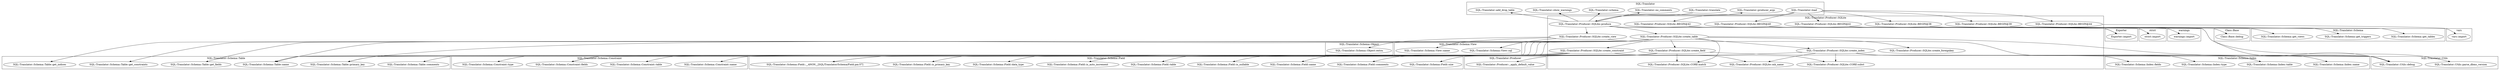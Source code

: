 digraph {
graph [overlap=false]
subgraph cluster_SQL_Translator {
	label="SQL::Translator";
	"SQL::Translator::producer_args";
	"SQL::Translator::load";
	"SQL::Translator::translate";
	"SQL::Translator::no_comments";
	"SQL::Translator::schema";
	"SQL::Translator::show_warnings";
	"SQL::Translator::add_drop_table";
}
subgraph cluster_SQL_Translator_Utils {
	label="SQL::Translator::Utils";
	"SQL::Translator::Utils::debug";
	"SQL::Translator::Utils::parse_dbms_version";
}
subgraph cluster_SQL_Translator_Schema_Constraint {
	label="SQL::Translator::Schema::Constraint";
	"SQL::Translator::Schema::Constraint::type";
	"SQL::Translator::Schema::Constraint::fields";
	"SQL::Translator::Schema::Constraint::name";
	"SQL::Translator::Schema::Constraint::table";
}
subgraph cluster_Exporter {
	label="Exporter";
	"Exporter::import";
}
subgraph cluster_SQL_Translator_Schema_Field {
	label="SQL::Translator::Schema::Field";
	"SQL::Translator::Schema::Field::is_nullable";
	"SQL::Translator::Schema::Field::table";
	"SQL::Translator::Schema::Field::is_auto_increment";
	"SQL::Translator::Schema::Field::data_type";
	"SQL::Translator::Schema::Field::is_primary_key";
	"SQL::Translator::Schema::Field::size";
	"SQL::Translator::Schema::Field::comments";
	"SQL::Translator::Schema::Field::__ANON__[SQL/Translator/Schema/Field.pm:57]";
	"SQL::Translator::Schema::Field::name";
}
subgraph cluster_SQL_Translator_Producer {
	label="SQL::Translator::Producer";
	"SQL::Translator::Producer::_apply_default_value";
}
subgraph cluster_warnings {
	label="warnings";
	"warnings::import";
}
subgraph cluster_SQL_Translator_Schema_Object {
	label="SQL::Translator::Schema::Object";
	"SQL::Translator::Schema::Object::extra";
}
subgraph cluster_vars {
	label="vars";
	"vars::import";
}
subgraph cluster_Class_Base {
	label="Class::Base";
	"Class::Base::debug";
}
subgraph cluster_SQL_Translator_Schema_View {
	label="SQL::Translator::Schema::View";
	"SQL::Translator::Schema::View::sql";
	"SQL::Translator::Schema::View::name";
}
subgraph cluster_SQL_Translator_Schema {
	label="SQL::Translator::Schema";
	"SQL::Translator::Schema::get_tables";
	"SQL::Translator::Schema::get_triggers";
	"SQL::Translator::Schema::get_views";
}
subgraph cluster_strict {
	label="strict";
	"strict::import";
}
subgraph cluster_SQL_Translator_Schema_Table {
	label="SQL::Translator::Schema::Table";
	"SQL::Translator::Schema::Table::get_indices";
	"SQL::Translator::Schema::Table::get_constraints";
	"SQL::Translator::Schema::Table::name";
	"SQL::Translator::Schema::Table::comments";
	"SQL::Translator::Schema::Table::primary_key";
	"SQL::Translator::Schema::Table::get_fields";
}
subgraph cluster_SQL_Translator_Producer_SQLite {
	label="SQL::Translator::Producer::SQLite";
	"SQL::Translator::Producer::SQLite::BEGIN@41";
	"SQL::Translator::Producer::SQLite::CORE:subst";
	"SQL::Translator::Producer::SQLite::create_constraint";
	"SQL::Translator::Producer::SQLite::create_table";
	"SQL::Translator::Producer::SQLite::mk_name";
	"SQL::Translator::Producer::SQLite::create_view";
	"SQL::Translator::Producer::SQLite::BEGIN@40";
	"SQL::Translator::Producer::SQLite::create_index";
	"SQL::Translator::Producer::SQLite::BEGIN@38";
	"SQL::Translator::Producer::SQLite::BEGIN@39";
	"SQL::Translator::Producer::SQLite::create_field";
	"SQL::Translator::Producer::SQLite::produce";
	"SQL::Translator::Producer::SQLite::BEGIN@44";
	"SQL::Translator::Producer::SQLite::CORE:match";
	"SQL::Translator::Producer::SQLite::create_foreignkey";
	"SQL::Translator::Producer::SQLite::BEGIN@42";
}
subgraph cluster_SQL_Translator_Schema_Index {
	label="SQL::Translator::Schema::Index";
	"SQL::Translator::Schema::Index::name";
	"SQL::Translator::Schema::Index::table";
	"SQL::Translator::Schema::Index::type";
	"SQL::Translator::Schema::Index::fields";
}
"SQL::Translator::Producer::SQLite::create_field" -> "SQL::Translator::Utils::debug";
"SQL::Translator::Producer::SQLite::produce" -> "SQL::Translator::Utils::debug";
"SQL::Translator::Producer::SQLite::create_table" -> "SQL::Translator::Utils::debug";
"SQL::Translator::Producer::SQLite::create_view" -> "SQL::Translator::Utils::debug";
"SQL::Translator::Producer::SQLite::create_view" -> "SQL::Translator::Schema::Object::extra";
"SQL::Translator::Producer::SQLite::produce" -> "SQL::Translator::Schema::get_views";
"SQL::Translator::Producer::SQLite::BEGIN@42" -> "Exporter::import";
"SQL::Translator::Producer::SQLite::BEGIN@41" -> "Exporter::import";
"SQL::Translator::Producer::SQLite::BEGIN@40" -> "Exporter::import";
"SQL::Translator::translate" -> "SQL::Translator::Producer::SQLite::produce";
"SQL::Translator::Producer::SQLite::create_table" -> "SQL::Translator::Schema::Table::get_constraints";
"SQL::Translator::load" -> "SQL::Translator::Producer::SQLite::BEGIN@44";
"SQL::Translator::Producer::SQLite::create_field" -> "SQL::Translator::Schema::Constraint::fields";
"SQL::Translator::Producer::SQLite::create_constraint" -> "SQL::Translator::Schema::Constraint::fields";
"SQL::Translator::Producer::SQLite::create_table" -> "SQL::Translator::Schema::Constraint::fields";
"SQL::Translator::Producer::SQLite::create_field" -> "SQL::Translator::Schema::Field::data_type";
"SQL::Translator::load" -> "SQL::Translator::Producer::SQLite::BEGIN@42";
"SQL::Translator::Producer::SQLite::create_field" -> "SQL::Translator::Schema::Field::is_auto_increment";
"SQL::Translator::Producer::SQLite::create_table" -> "SQL::Translator::Producer::SQLite::create_constraint";
"SQL::Translator::Producer::SQLite::create_view" -> "SQL::Translator::Schema::View::name";
"SQL::Translator::Producer::SQLite::create_table" -> "SQL::Translator::Schema::Table::comments";
"SQL::Translator::Producer::SQLite::produce" -> "SQL::Translator::show_warnings";
"SQL::Translator::Producer::SQLite::produce" -> "Class::Base::debug";
"SQL::Translator::Producer::SQLite::create_table" -> "SQL::Translator::Schema::Table::get_indices";
"SQL::Translator::Producer::SQLite::BEGIN@39" -> "warnings::import";
"SQL::Translator::Producer::SQLite::produce" -> "SQL::Translator::schema";
"SQL::Translator::Producer::SQLite::produce" -> "SQL::Translator::Schema::get_tables";
"SQL::Translator::load" -> "SQL::Translator::Producer::SQLite::BEGIN@38";
"SQL::Translator::Producer::SQLite::create_field" -> "SQL::Translator::Schema::Field::is_nullable";
"SQL::Translator::Producer::SQLite::create_table" -> "SQL::Translator::Schema::Constraint::type";
"SQL::Translator::Producer::SQLite::BEGIN@44" -> "vars::import";
"SQL::Translator::load" -> "SQL::Translator::Producer::SQLite::BEGIN@39";
"SQL::Translator::Producer::SQLite::produce" -> "SQL::Translator::Schema::get_triggers";
"SQL::Translator::Producer::SQLite::BEGIN@38" -> "strict::import";
"SQL::Translator::Producer::SQLite::create_constraint" -> "SQL::Translator::Schema::Constraint::table";
"SQL::Translator::Producer::SQLite::create_field" -> "SQL::Translator::Producer::_apply_default_value";
"SQL::Translator::Producer::SQLite::create_constraint" -> "SQL::Translator::Schema::Constraint::name";
"SQL::Translator::Producer::SQLite::create_constraint" -> "SQL::Translator::Schema::Field::__ANON__[SQL/Translator/Schema/Field.pm:57]";
"SQL::Translator::Producer::SQLite::create_table" -> "SQL::Translator::Schema::Field::__ANON__[SQL/Translator/Schema/Field.pm:57]";
"SQL::Translator::Producer::SQLite::create_field" -> "SQL::Translator::Schema::Field::name";
"SQL::Translator::Producer::SQLite::produce" -> "SQL::Translator::producer_args";
"SQL::Translator::Producer::SQLite::create_field" -> "SQL::Translator::Schema::Field::size";
"SQL::Translator::Producer::SQLite::create_view" -> "SQL::Translator::Schema::View::sql";
"SQL::Translator::Producer::SQLite::create_index" -> "SQL::Translator::Producer::SQLite::mk_name";
"SQL::Translator::Producer::SQLite::create_constraint" -> "SQL::Translator::Producer::SQLite::mk_name";
"SQL::Translator::Producer::SQLite::create_index" -> "SQL::Translator::Producer::SQLite::CORE:subst";
"SQL::Translator::Producer::SQLite::create_constraint" -> "SQL::Translator::Producer::SQLite::CORE:subst";
"SQL::Translator::load" -> "SQL::Translator::Producer::SQLite::BEGIN@41";
"SQL::Translator::Producer::SQLite::produce" -> "SQL::Translator::Utils::parse_dbms_version";
"SQL::Translator::Producer::SQLite::create_index" -> "SQL::Translator::Schema::Index::table";
"SQL::Translator::Producer::SQLite::produce" -> "SQL::Translator::no_comments";
"SQL::Translator::Producer::SQLite::create_index" -> "SQL::Translator::Schema::Table::name";
"SQL::Translator::Producer::SQLite::create_constraint" -> "SQL::Translator::Schema::Table::name";
"SQL::Translator::Producer::SQLite::create_table" -> "SQL::Translator::Schema::Table::name";
"SQL::Translator::Producer::SQLite::create_table" -> "SQL::Translator::Producer::SQLite::create_field";
"SQL::Translator::Producer::SQLite::produce" -> "SQL::Translator::Producer::SQLite::create_view";
"SQL::Translator::Producer::SQLite::produce" -> "SQL::Translator::Producer::SQLite::create_table";
"SQL::Translator::Producer::SQLite::create_field" -> "SQL::Translator::Producer::SQLite::CORE:match";
"SQL::Translator::Producer::SQLite::create_table" -> "SQL::Translator::Producer::SQLite::CORE:match";
"SQL::Translator::Producer::SQLite::create_index" -> "SQL::Translator::Schema::Index::type";
"SQL::Translator::Producer::SQLite::produce" -> "SQL::Translator::add_drop_table";
"SQL::Translator::Producer::SQLite::create_field" -> "SQL::Translator::Schema::Field::table";
"SQL::Translator::load" -> "SQL::Translator::Producer::SQLite::BEGIN@40";
"SQL::Translator::Producer::SQLite::create_index" -> "SQL::Translator::Schema::Index::name";
"SQL::Translator::Producer::SQLite::create_index" -> "SQL::Translator::Schema::Index::fields";
"SQL::Translator::Producer::SQLite::create_table" -> "SQL::Translator::Schema::Table::get_fields";
"SQL::Translator::Producer::SQLite::create_field" -> "SQL::Translator::Schema::Field::comments";
"SQL::Translator::Producer::SQLite::create_field" -> "SQL::Translator::Schema::Table::primary_key";
"SQL::Translator::Producer::SQLite::create_table" -> "SQL::Translator::Schema::Table::primary_key";
"SQL::Translator::Producer::SQLite::create_field" -> "SQL::Translator::Schema::Field::is_primary_key";
"SQL::Translator::Producer::SQLite::create_table" -> "SQL::Translator::Producer::SQLite::create_index";
"SQL::Translator::Producer::SQLite::create_table" -> "SQL::Translator::Producer::SQLite::create_foreignkey";
}
